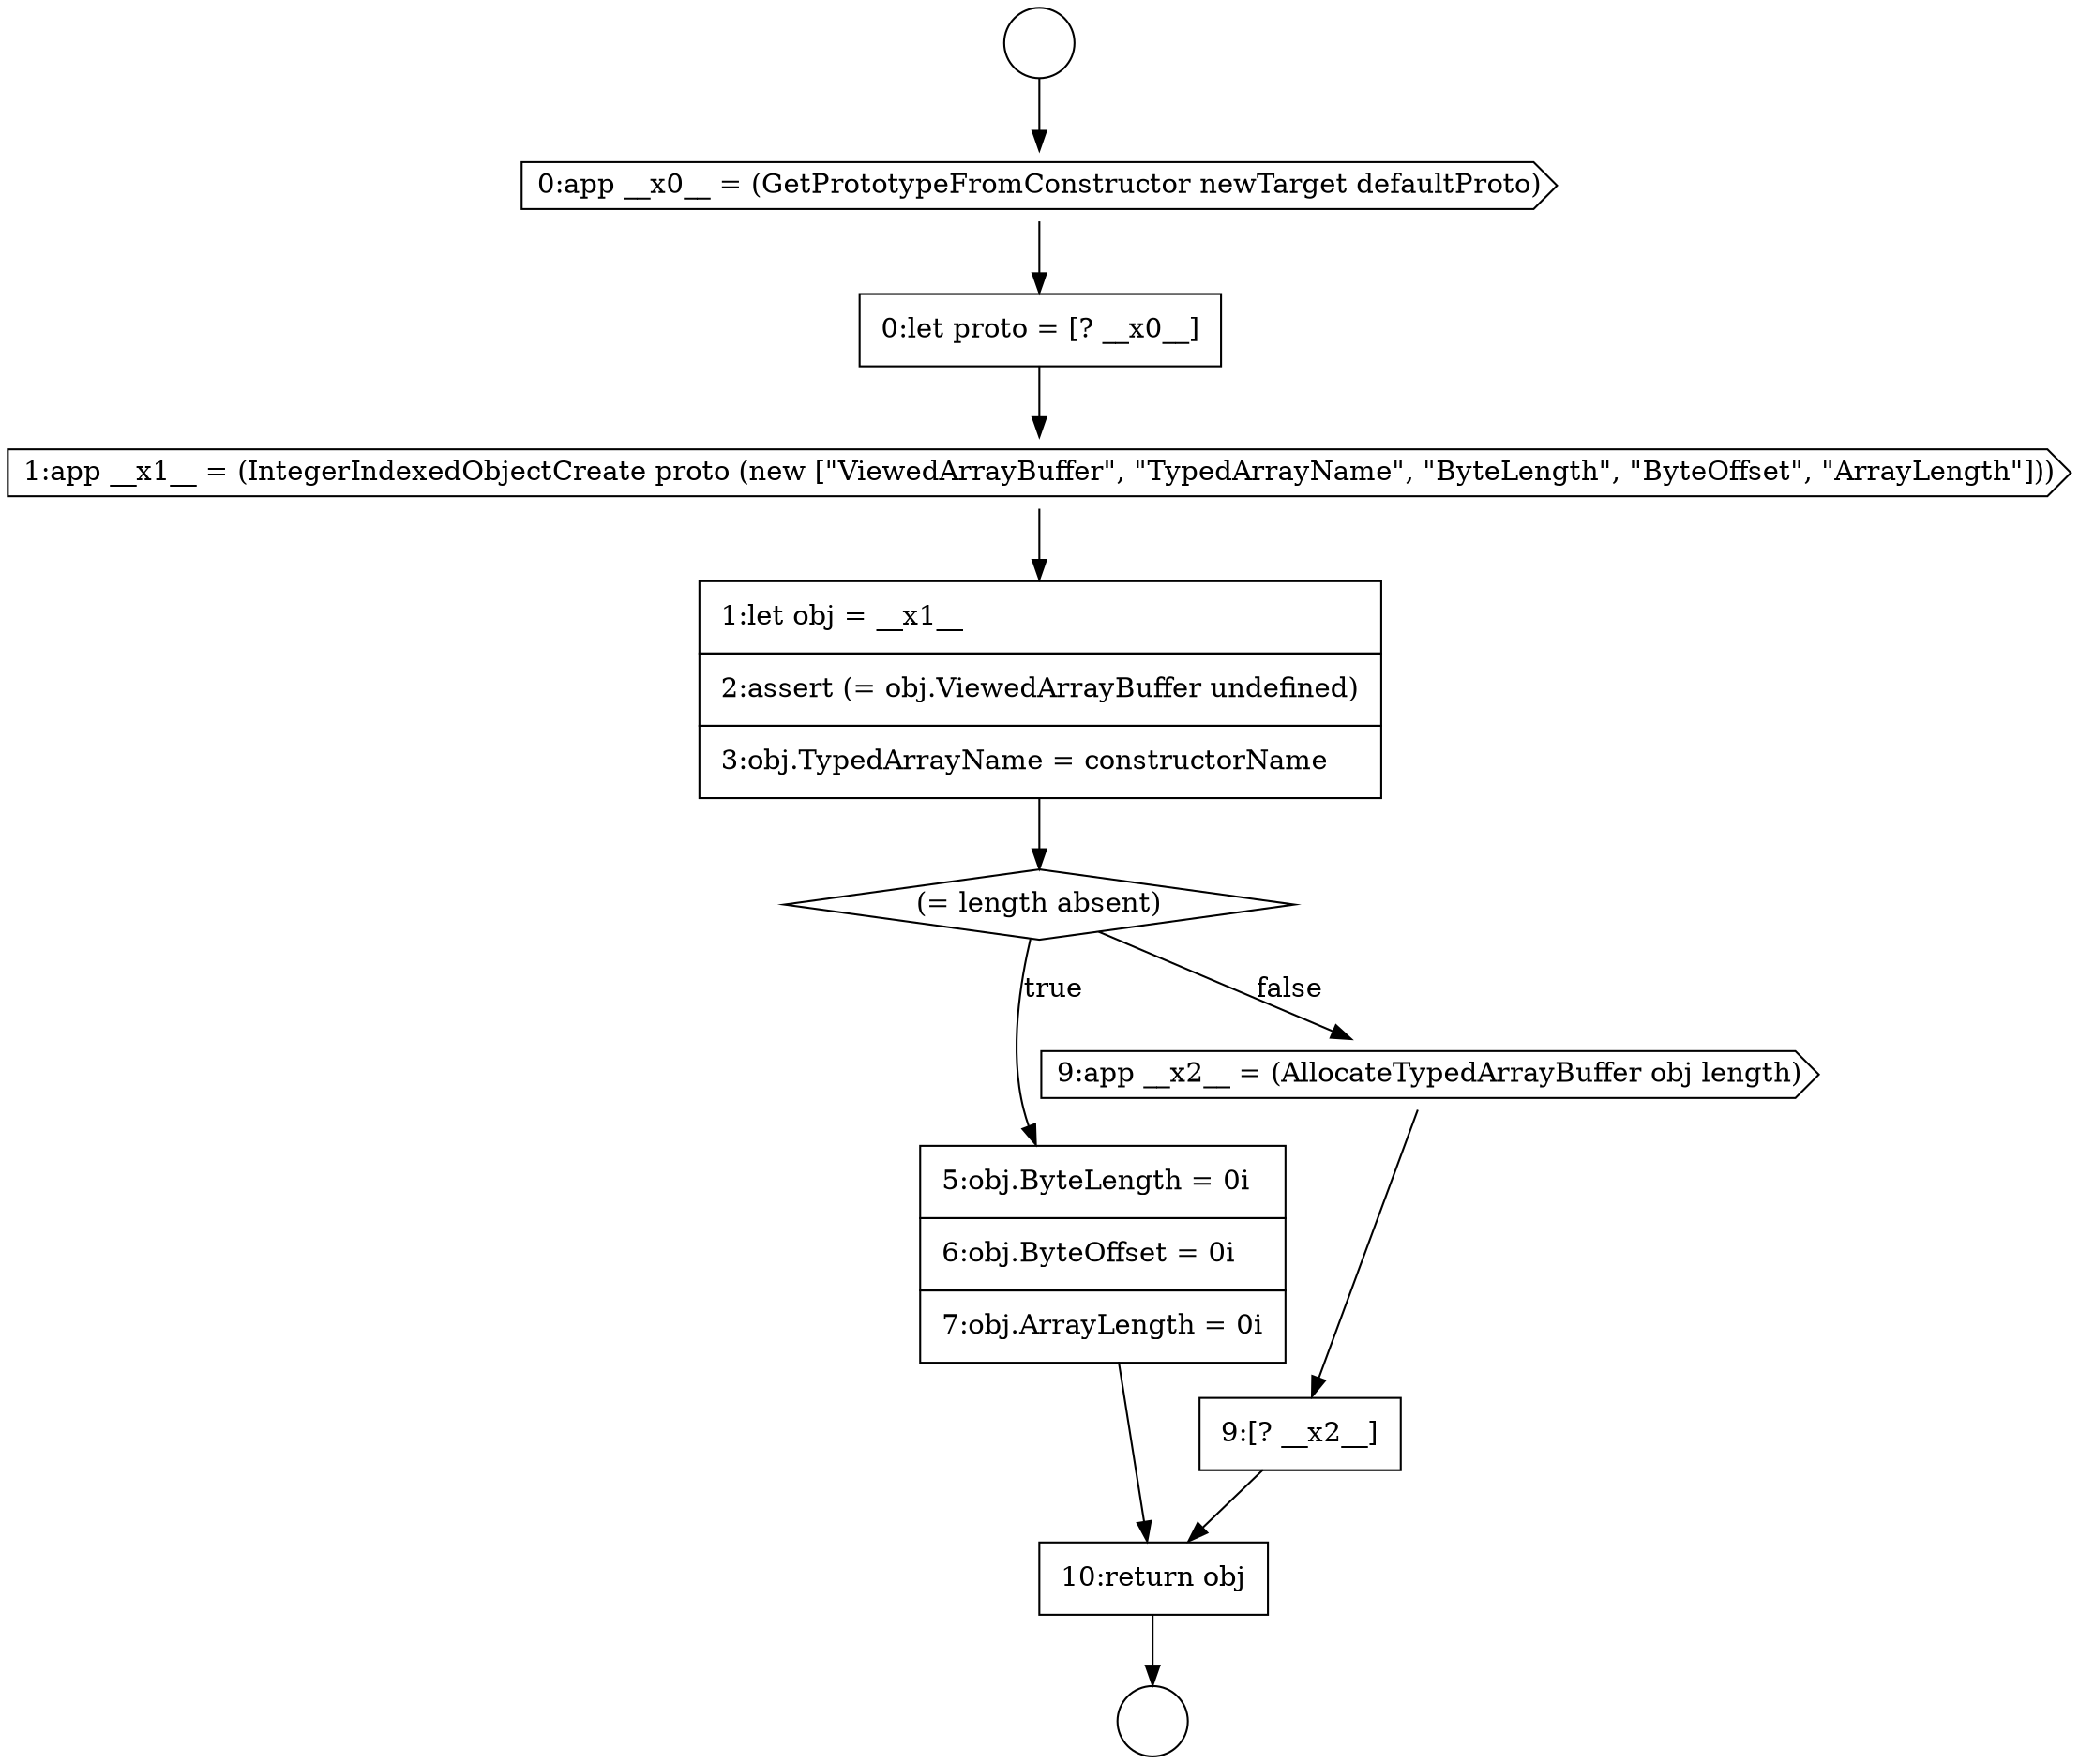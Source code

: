 digraph {
  node14709 [shape=cds, label=<<font color="black">1:app __x1__ = (IntegerIndexedObjectCreate proto (new [&quot;ViewedArrayBuffer&quot;, &quot;TypedArrayName&quot;, &quot;ByteLength&quot;, &quot;ByteOffset&quot;, &quot;ArrayLength&quot;]))</font>> color="black" fillcolor="white" style=filled]
  node14712 [shape=none, margin=0, label=<<font color="black">
    <table border="0" cellborder="1" cellspacing="0" cellpadding="10">
      <tr><td align="left">5:obj.ByteLength = 0i</td></tr>
      <tr><td align="left">6:obj.ByteOffset = 0i</td></tr>
      <tr><td align="left">7:obj.ArrayLength = 0i</td></tr>
    </table>
  </font>> color="black" fillcolor="white" style=filled]
  node14714 [shape=none, margin=0, label=<<font color="black">
    <table border="0" cellborder="1" cellspacing="0" cellpadding="10">
      <tr><td align="left">9:[? __x2__]</td></tr>
    </table>
  </font>> color="black" fillcolor="white" style=filled]
  node14711 [shape=diamond, label=<<font color="black">(= length absent)</font>> color="black" fillcolor="white" style=filled]
  node14706 [shape=circle label=" " color="black" fillcolor="white" style=filled]
  node14707 [shape=cds, label=<<font color="black">0:app __x0__ = (GetPrototypeFromConstructor newTarget defaultProto)</font>> color="black" fillcolor="white" style=filled]
  node14710 [shape=none, margin=0, label=<<font color="black">
    <table border="0" cellborder="1" cellspacing="0" cellpadding="10">
      <tr><td align="left">1:let obj = __x1__</td></tr>
      <tr><td align="left">2:assert (= obj.ViewedArrayBuffer undefined)</td></tr>
      <tr><td align="left">3:obj.TypedArrayName = constructorName</td></tr>
    </table>
  </font>> color="black" fillcolor="white" style=filled]
  node14705 [shape=circle label=" " color="black" fillcolor="white" style=filled]
  node14715 [shape=none, margin=0, label=<<font color="black">
    <table border="0" cellborder="1" cellspacing="0" cellpadding="10">
      <tr><td align="left">10:return obj</td></tr>
    </table>
  </font>> color="black" fillcolor="white" style=filled]
  node14713 [shape=cds, label=<<font color="black">9:app __x2__ = (AllocateTypedArrayBuffer obj length)</font>> color="black" fillcolor="white" style=filled]
  node14708 [shape=none, margin=0, label=<<font color="black">
    <table border="0" cellborder="1" cellspacing="0" cellpadding="10">
      <tr><td align="left">0:let proto = [? __x0__]</td></tr>
    </table>
  </font>> color="black" fillcolor="white" style=filled]
  node14711 -> node14712 [label=<<font color="black">true</font>> color="black"]
  node14711 -> node14713 [label=<<font color="black">false</font>> color="black"]
  node14710 -> node14711 [ color="black"]
  node14705 -> node14707 [ color="black"]
  node14713 -> node14714 [ color="black"]
  node14707 -> node14708 [ color="black"]
  node14708 -> node14709 [ color="black"]
  node14715 -> node14706 [ color="black"]
  node14712 -> node14715 [ color="black"]
  node14709 -> node14710 [ color="black"]
  node14714 -> node14715 [ color="black"]
}
